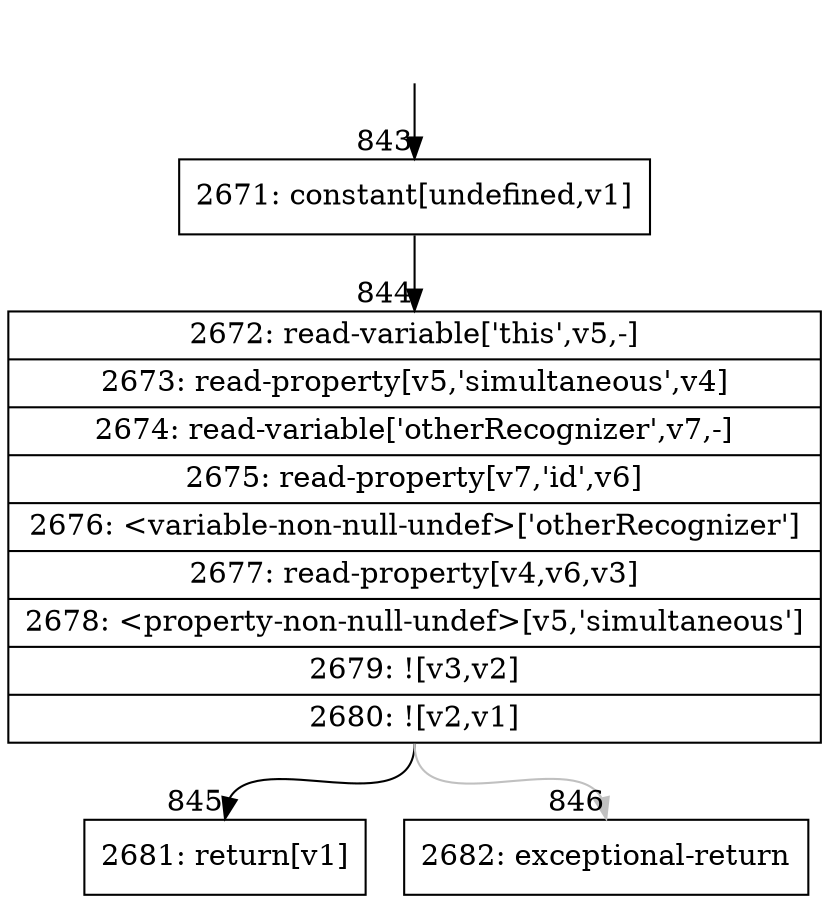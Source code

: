 digraph {
rankdir="TD"
BB_entry73[shape=none,label=""];
BB_entry73 -> BB843 [tailport=s, headport=n, headlabel="    843"]
BB843 [shape=record label="{2671: constant[undefined,v1]}" ] 
BB843 -> BB844 [tailport=s, headport=n, headlabel="      844"]
BB844 [shape=record label="{2672: read-variable['this',v5,-]|2673: read-property[v5,'simultaneous',v4]|2674: read-variable['otherRecognizer',v7,-]|2675: read-property[v7,'id',v6]|2676: \<variable-non-null-undef\>['otherRecognizer']|2677: read-property[v4,v6,v3]|2678: \<property-non-null-undef\>[v5,'simultaneous']|2679: ![v3,v2]|2680: ![v2,v1]}" ] 
BB844 -> BB845 [tailport=s, headport=n, headlabel="      845"]
BB844 -> BB846 [tailport=s, headport=n, color=gray, headlabel="      846"]
BB845 [shape=record label="{2681: return[v1]}" ] 
BB846 [shape=record label="{2682: exceptional-return}" ] 
//#$~ 1379
}
